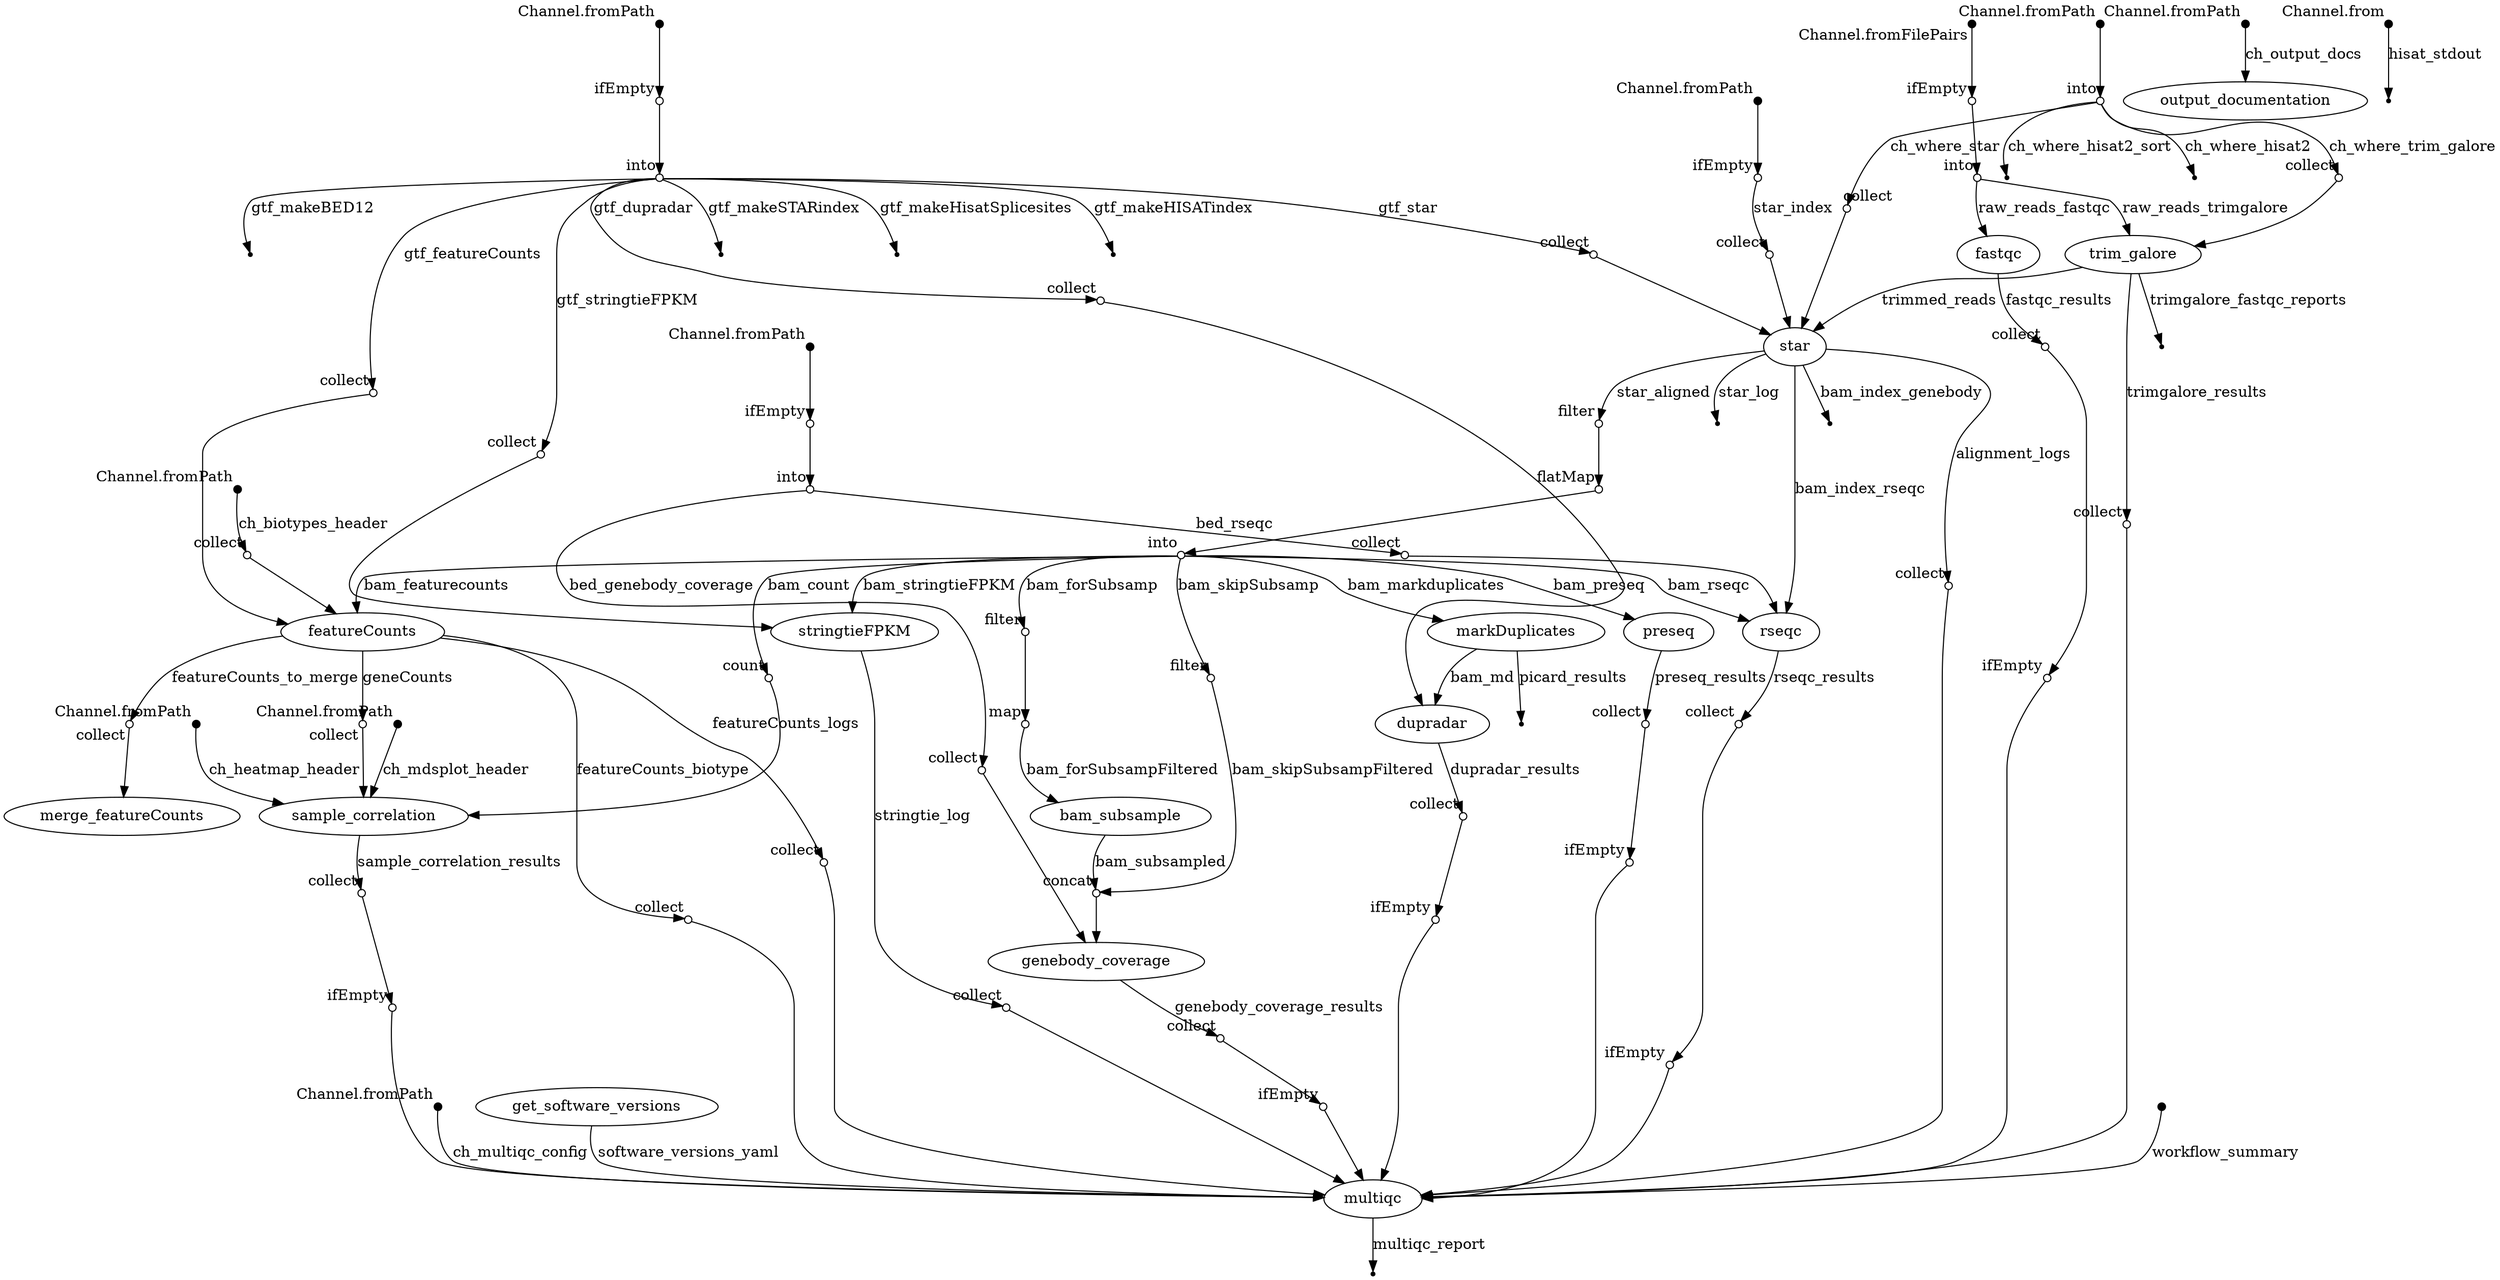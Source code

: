 digraph "pipeline_dag" {
p0 [shape=point,label="",fixedsize=true,width=0.1,xlabel="Channel.fromPath"];
p63 [label="sample_correlation"];
p0 -> p63 [label="ch_mdsplot_header"];

p1 [shape=point,label="",fixedsize=true,width=0.1,xlabel="Channel.fromPath"];
p63 [label="sample_correlation"];
p1 -> p63 [label="ch_heatmap_header"];

p2 [shape=point,label="",fixedsize=true,width=0.1,xlabel="Channel.fromPath"];
p55 [shape=circle,label="",fixedsize=true,width=0.1,xlabel="collect"];
p2 -> p55 [label="ch_biotypes_header"];

p3 [shape=point,label="",fixedsize=true,width=0.1,xlabel="Channel.fromPath"];
p4 [shape=circle,label="",fixedsize=true,width=0.1,xlabel="into"];
p3 -> p4;

p4 [shape=circle,label="",fixedsize=true,width=0.1,xlabel="into"];
p26 [shape=circle,label="",fixedsize=true,width=0.1,xlabel="collect"];
p4 -> p26 [label="ch_where_trim_galore"];

p4 [shape=circle,label="",fixedsize=true,width=0.1,xlabel="into"];
p33 [shape=circle,label="",fixedsize=true,width=0.1,xlabel="collect"];
p4 -> p33 [label="ch_where_star"];

p4 [shape=circle,label="",fixedsize=true,width=0.1,xlabel="into"];
p6 [shape=point];
p4 -> p6 [label="ch_where_hisat2"];

p4 [shape=circle,label="",fixedsize=true,width=0.1,xlabel="into"];
p5 [shape=point];
p4 -> p5 [label="ch_where_hisat2_sort"];

p7 [shape=point,label="",fixedsize=true,width=0.1,xlabel="Channel.fromPath"];
p8 [shape=circle,label="",fixedsize=true,width=0.1,xlabel="ifEmpty"];
p7 -> p8;

p8 [shape=circle,label="",fixedsize=true,width=0.1,xlabel="ifEmpty"];
p31 [shape=circle,label="",fixedsize=true,width=0.1,xlabel="collect"];
p8 -> p31 [label="star_index"];

p9 [shape=point,label="",fixedsize=true,width=0.1,xlabel="Channel.fromPath"];
p10 [shape=circle,label="",fixedsize=true,width=0.1,xlabel="ifEmpty"];
p9 -> p10;

p10 [shape=circle,label="",fixedsize=true,width=0.1,xlabel="ifEmpty"];
p11 [shape=circle,label="",fixedsize=true,width=0.1,xlabel="into"];
p10 -> p11;

p11 [shape=circle,label="",fixedsize=true,width=0.1,xlabel="into"];
p15 [shape=point];
p11 -> p15 [label="gtf_makeSTARindex"];

p11 [shape=circle,label="",fixedsize=true,width=0.1,xlabel="into"];
p14 [shape=point];
p11 -> p14 [label="gtf_makeHisatSplicesites"];

p11 [shape=circle,label="",fixedsize=true,width=0.1,xlabel="into"];
p13 [shape=point];
p11 -> p13 [label="gtf_makeHISATindex"];

p11 [shape=circle,label="",fixedsize=true,width=0.1,xlabel="into"];
p12 [shape=point];
p11 -> p12 [label="gtf_makeBED12"];

p11 [shape=circle,label="",fixedsize=true,width=0.1,xlabel="into"];
p32 [shape=circle,label="",fixedsize=true,width=0.1,xlabel="collect"];
p11 -> p32 [label="gtf_star"];

p11 [shape=circle,label="",fixedsize=true,width=0.1,xlabel="into"];
p52 [shape=circle,label="",fixedsize=true,width=0.1,xlabel="collect"];
p11 -> p52 [label="gtf_dupradar"];

p11 [shape=circle,label="",fixedsize=true,width=0.1,xlabel="into"];
p54 [shape=circle,label="",fixedsize=true,width=0.1,xlabel="collect"];
p11 -> p54 [label="gtf_featureCounts"];

p11 [shape=circle,label="",fixedsize=true,width=0.1,xlabel="into"];
p59 [shape=circle,label="",fixedsize=true,width=0.1,xlabel="collect"];
p11 -> p59 [label="gtf_stringtieFPKM"];

p16 [shape=point,label="",fixedsize=true,width=0.1,xlabel="Channel.fromPath"];
p17 [shape=circle,label="",fixedsize=true,width=0.1,xlabel="ifEmpty"];
p16 -> p17;

p17 [shape=circle,label="",fixedsize=true,width=0.1,xlabel="ifEmpty"];
p18 [shape=circle,label="",fixedsize=true,width=0.1,xlabel="into"];
p17 -> p18;

p18 [shape=circle,label="",fixedsize=true,width=0.1,xlabel="into"];
p40 [shape=circle,label="",fixedsize=true,width=0.1,xlabel="collect"];
p18 -> p40 [label="bed_rseqc"];

p18 [shape=circle,label="",fixedsize=true,width=0.1,xlabel="into"];
p47 [shape=circle,label="",fixedsize=true,width=0.1,xlabel="collect"];
p18 -> p47 [label="bed_genebody_coverage"];

p19 [shape=point,label="",fixedsize=true,width=0.1,xlabel="Channel.fromPath"];
p82 [label="multiqc"];
p19 -> p82 [label="ch_multiqc_config"];

p20 [shape=point,label="",fixedsize=true,width=0.1,xlabel="Channel.fromPath"];
p84 [label="output_documentation"];
p20 -> p84 [label="ch_output_docs"];

p21 [shape=point,label="",fixedsize=true,width=0.1,xlabel="Channel.fromFilePairs"];
p22 [shape=circle,label="",fixedsize=true,width=0.1,xlabel="ifEmpty"];
p21 -> p22;

p22 [shape=circle,label="",fixedsize=true,width=0.1,xlabel="ifEmpty"];
p23 [shape=circle,label="",fixedsize=true,width=0.1,xlabel="into"];
p22 -> p23;

p23 [shape=circle,label="",fixedsize=true,width=0.1,xlabel="into"];
p25 [label="fastqc"];
p23 -> p25 [label="raw_reads_fastqc"];

p23 [shape=circle,label="",fixedsize=true,width=0.1,xlabel="into"];
p27 [label="trim_galore"];
p23 -> p27 [label="raw_reads_trimgalore"];

p24 [label="get_software_versions"];
p82 [label="multiqc"];
p24 -> p82 [label="software_versions_yaml"];

p25 [label="fastqc"];
p64 [shape=circle,label="",fixedsize=true,width=0.1,xlabel="collect"];
p25 -> p64 [label="fastqc_results"];

p26 [shape=circle,label="",fixedsize=true,width=0.1,xlabel="collect"];
p27 [label="trim_galore"];
p26 -> p27;

p27 [label="trim_galore"];
p34 [label="star"];
p27 -> p34 [label="trimmed_reads"];

p27 [label="trim_galore"];
p66 [shape=circle,label="",fixedsize=true,width=0.1,xlabel="collect"];
p27 -> p66 [label="trimgalore_results"];

p27 [label="trim_galore"];
p28 [shape=point];
p27 -> p28 [label="trimgalore_fastqc_reports"];

p29 [shape=point,label="",fixedsize=true,width=0.1,xlabel="Channel.from"];
p30 [shape=point];
p29 -> p30 [label="hisat_stdout"];

p31 [shape=circle,label="",fixedsize=true,width=0.1,xlabel="collect"];
p34 [label="star"];
p31 -> p34;

p32 [shape=circle,label="",fixedsize=true,width=0.1,xlabel="collect"];
p34 [label="star"];
p32 -> p34;

p33 [shape=circle,label="",fixedsize=true,width=0.1,xlabel="collect"];
p34 [label="star"];
p33 -> p34;

p34 [label="star"];
p37 [shape=circle,label="",fixedsize=true,width=0.1,xlabel="filter"];
p34 -> p37 [label="star_aligned"];

p34 [label="star"];
p67 [shape=circle,label="",fixedsize=true,width=0.1,xlabel="collect"];
p34 -> p67 [label="alignment_logs"];

p34 [label="star"];
p36 [shape=point];
p34 -> p36 [label="star_log"];

p34 [label="star"];
p41 [label="rseqc"];
p34 -> p41 [label="bam_index_rseqc"];

p34 [label="star"];
p35 [shape=point];
p34 -> p35 [label="bam_index_genebody"];

p37 [shape=circle,label="",fixedsize=true,width=0.1,xlabel="filter"];
p38 [shape=circle,label="",fixedsize=true,width=0.1,xlabel="flatMap"];
p37 -> p38;

p38 [shape=circle,label="",fixedsize=true,width=0.1,xlabel="flatMap"];
p39 [shape=circle,label="",fixedsize=true,width=0.1,xlabel="into"];
p38 -> p39;

p39 [shape=circle,label="",fixedsize=true,width=0.1,xlabel="into"];
p62 [shape=circle,label="",fixedsize=true,width=0.1,xlabel="count"];
p39 -> p62 [label="bam_count"];

p39 [shape=circle,label="",fixedsize=true,width=0.1,xlabel="into"];
p41 [label="rseqc"];
p39 -> p41 [label="bam_rseqc"];

p39 [shape=circle,label="",fixedsize=true,width=0.1,xlabel="into"];
p49 [label="preseq"];
p39 -> p49 [label="bam_preseq"];

p39 [shape=circle,label="",fixedsize=true,width=0.1,xlabel="into"];
p50 [label="markDuplicates"];
p39 -> p50 [label="bam_markduplicates"];

p39 [shape=circle,label="",fixedsize=true,width=0.1,xlabel="into"];
p56 [label="featureCounts"];
p39 -> p56 [label="bam_featurecounts"];

p39 [shape=circle,label="",fixedsize=true,width=0.1,xlabel="into"];
p60 [label="stringtieFPKM"];
p39 -> p60 [label="bam_stringtieFPKM"];

p39 [shape=circle,label="",fixedsize=true,width=0.1,xlabel="into"];
p42 [shape=circle,label="",fixedsize=true,width=0.1,xlabel="filter"];
p39 -> p42 [label="bam_forSubsamp"];

p39 [shape=circle,label="",fixedsize=true,width=0.1,xlabel="into"];
p44 [shape=circle,label="",fixedsize=true,width=0.1,xlabel="filter"];
p39 -> p44 [label="bam_skipSubsamp"];

p40 [shape=circle,label="",fixedsize=true,width=0.1,xlabel="collect"];
p41 [label="rseqc"];
p40 -> p41;

p41 [label="rseqc"];
p68 [shape=circle,label="",fixedsize=true,width=0.1,xlabel="collect"];
p41 -> p68 [label="rseqc_results"];

p42 [shape=circle,label="",fixedsize=true,width=0.1,xlabel="filter"];
p43 [shape=circle,label="",fixedsize=true,width=0.1,xlabel="map"];
p42 -> p43;

p43 [shape=circle,label="",fixedsize=true,width=0.1,xlabel="map"];
p45 [label="bam_subsample"];
p43 -> p45 [label="bam_forSubsampFiltered"];

p44 [shape=circle,label="",fixedsize=true,width=0.1,xlabel="filter"];
p46 [shape=circle,label="",fixedsize=true,width=0.1,xlabel="concat"];
p44 -> p46 [label="bam_skipSubsampFiltered"];

p45 [label="bam_subsample"];
p46 [shape=circle,label="",fixedsize=true,width=0.1,xlabel="concat"];
p45 -> p46 [label="bam_subsampled"];

p46 [shape=circle,label="",fixedsize=true,width=0.1,xlabel="concat"];
p48 [label="genebody_coverage"];
p46 -> p48;

p47 [shape=circle,label="",fixedsize=true,width=0.1,xlabel="collect"];
p48 [label="genebody_coverage"];
p47 -> p48;

p48 [label="genebody_coverage"];
p70 [shape=circle,label="",fixedsize=true,width=0.1,xlabel="collect"];
p48 -> p70 [label="genebody_coverage_results"];

p49 [label="preseq"];
p72 [shape=circle,label="",fixedsize=true,width=0.1,xlabel="collect"];
p49 -> p72 [label="preseq_results"];

p50 [label="markDuplicates"];
p53 [label="dupradar"];
p50 -> p53 [label="bam_md"];

p50 [label="markDuplicates"];
p51 [shape=point];
p50 -> p51 [label="picard_results"];

p52 [shape=circle,label="",fixedsize=true,width=0.1,xlabel="collect"];
p53 [label="dupradar"];
p52 -> p53;

p53 [label="dupradar"];
p74 [shape=circle,label="",fixedsize=true,width=0.1,xlabel="collect"];
p53 -> p74 [label="dupradar_results"];

p54 [shape=circle,label="",fixedsize=true,width=0.1,xlabel="collect"];
p56 [label="featureCounts"];
p54 -> p56;

p55 [shape=circle,label="",fixedsize=true,width=0.1,xlabel="collect"];
p56 [label="featureCounts"];
p55 -> p56;

p56 [label="featureCounts"];
p61 [shape=circle,label="",fixedsize=true,width=0.1,xlabel="collect"];
p56 -> p61 [label="geneCounts"];

p56 [label="featureCounts"];
p57 [shape=circle,label="",fixedsize=true,width=0.1,xlabel="collect"];
p56 -> p57 [label="featureCounts_to_merge"];

p56 [label="featureCounts"];
p76 [shape=circle,label="",fixedsize=true,width=0.1,xlabel="collect"];
p56 -> p76 [label="featureCounts_logs"];

p56 [label="featureCounts"];
p77 [shape=circle,label="",fixedsize=true,width=0.1,xlabel="collect"];
p56 -> p77 [label="featureCounts_biotype"];

p57 [shape=circle,label="",fixedsize=true,width=0.1,xlabel="collect"];
p58 [label="merge_featureCounts"];
p57 -> p58;

p59 [shape=circle,label="",fixedsize=true,width=0.1,xlabel="collect"];
p60 [label="stringtieFPKM"];
p59 -> p60;

p60 [label="stringtieFPKM"];
p78 [shape=circle,label="",fixedsize=true,width=0.1,xlabel="collect"];
p60 -> p78 [label="stringtie_log"];

p61 [shape=circle,label="",fixedsize=true,width=0.1,xlabel="collect"];
p63 [label="sample_correlation"];
p61 -> p63;

p62 [shape=circle,label="",fixedsize=true,width=0.1,xlabel="count"];
p63 [label="sample_correlation"];
p62 -> p63;

p63 [label="sample_correlation"];
p79 [shape=circle,label="",fixedsize=true,width=0.1,xlabel="collect"];
p63 -> p79 [label="sample_correlation_results"];

p64 [shape=circle,label="",fixedsize=true,width=0.1,xlabel="collect"];
p65 [shape=circle,label="",fixedsize=true,width=0.1,xlabel="ifEmpty"];
p64 -> p65;

p65 [shape=circle,label="",fixedsize=true,width=0.1,xlabel="ifEmpty"];
p82 [label="multiqc"];
p65 -> p82;

p66 [shape=circle,label="",fixedsize=true,width=0.1,xlabel="collect"];
p82 [label="multiqc"];
p66 -> p82;

p67 [shape=circle,label="",fixedsize=true,width=0.1,xlabel="collect"];
p82 [label="multiqc"];
p67 -> p82;

p68 [shape=circle,label="",fixedsize=true,width=0.1,xlabel="collect"];
p69 [shape=circle,label="",fixedsize=true,width=0.1,xlabel="ifEmpty"];
p68 -> p69;

p69 [shape=circle,label="",fixedsize=true,width=0.1,xlabel="ifEmpty"];
p82 [label="multiqc"];
p69 -> p82;

p70 [shape=circle,label="",fixedsize=true,width=0.1,xlabel="collect"];
p71 [shape=circle,label="",fixedsize=true,width=0.1,xlabel="ifEmpty"];
p70 -> p71;

p71 [shape=circle,label="",fixedsize=true,width=0.1,xlabel="ifEmpty"];
p82 [label="multiqc"];
p71 -> p82;

p72 [shape=circle,label="",fixedsize=true,width=0.1,xlabel="collect"];
p73 [shape=circle,label="",fixedsize=true,width=0.1,xlabel="ifEmpty"];
p72 -> p73;

p73 [shape=circle,label="",fixedsize=true,width=0.1,xlabel="ifEmpty"];
p82 [label="multiqc"];
p73 -> p82;

p74 [shape=circle,label="",fixedsize=true,width=0.1,xlabel="collect"];
p75 [shape=circle,label="",fixedsize=true,width=0.1,xlabel="ifEmpty"];
p74 -> p75;

p75 [shape=circle,label="",fixedsize=true,width=0.1,xlabel="ifEmpty"];
p82 [label="multiqc"];
p75 -> p82;

p76 [shape=circle,label="",fixedsize=true,width=0.1,xlabel="collect"];
p82 [label="multiqc"];
p76 -> p82;

p77 [shape=circle,label="",fixedsize=true,width=0.1,xlabel="collect"];
p82 [label="multiqc"];
p77 -> p82;

p78 [shape=circle,label="",fixedsize=true,width=0.1,xlabel="collect"];
p82 [label="multiqc"];
p78 -> p82;

p79 [shape=circle,label="",fixedsize=true,width=0.1,xlabel="collect"];
p80 [shape=circle,label="",fixedsize=true,width=0.1,xlabel="ifEmpty"];
p79 -> p80;

p80 [shape=circle,label="",fixedsize=true,width=0.1,xlabel="ifEmpty"];
p82 [label="multiqc"];
p80 -> p82;

p81 [shape=point,label="",fixedsize=true,width=0.1];
p82 [label="multiqc"];
p81 -> p82 [label="workflow_summary"];

p82 [label="multiqc"];
p83 [shape=point];
p82 -> p83 [label="multiqc_report"];

}
